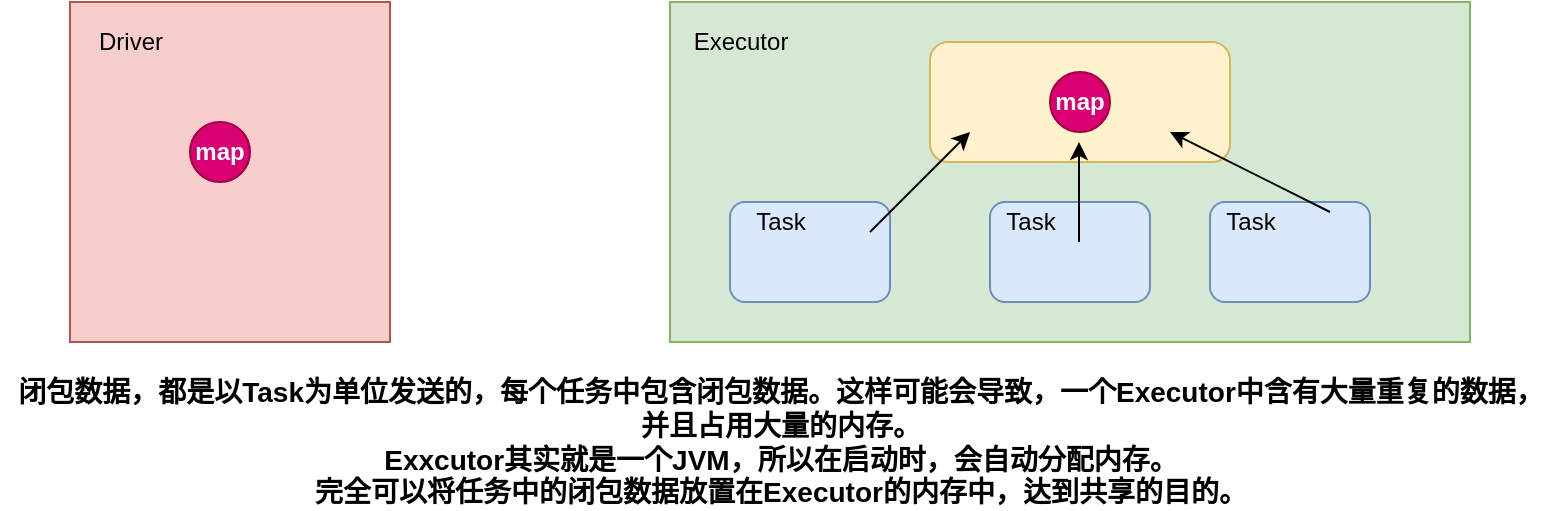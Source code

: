 <mxfile version="15.6.3" type="github">
  <diagram id="cOMReA-J-beGVJ15fwIQ" name="第 1 页">
    <mxGraphModel dx="1038" dy="491" grid="1" gridSize="10" guides="1" tooltips="1" connect="1" arrows="1" fold="1" page="1" pageScale="1" pageWidth="827" pageHeight="1169" math="0" shadow="0">
      <root>
        <mxCell id="0" />
        <mxCell id="1" parent="0" />
        <mxCell id="Tvu9H43cSBroIumsVcao-1" value="" style="rounded=0;whiteSpace=wrap;html=1;fillColor=#f8cecc;strokeColor=#b85450;" parent="1" vertex="1">
          <mxGeometry x="70" y="150" width="160" height="170" as="geometry" />
        </mxCell>
        <mxCell id="Tvu9H43cSBroIumsVcao-2" value="" style="rounded=0;whiteSpace=wrap;html=1;fillColor=#d5e8d4;strokeColor=#82b366;" parent="1" vertex="1">
          <mxGeometry x="370" y="150" width="400" height="170" as="geometry" />
        </mxCell>
        <mxCell id="Tvu9H43cSBroIumsVcao-3" value="" style="rounded=1;whiteSpace=wrap;html=1;fillColor=#fff2cc;strokeColor=#d6b656;" parent="1" vertex="1">
          <mxGeometry x="500" y="170" width="150" height="60" as="geometry" />
        </mxCell>
        <mxCell id="Tvu9H43cSBroIumsVcao-4" value="&lt;b&gt;map&lt;/b&gt;" style="ellipse;whiteSpace=wrap;html=1;aspect=fixed;fillColor=#d80073;fontColor=#ffffff;strokeColor=#A50040;" parent="1" vertex="1">
          <mxGeometry x="130" y="210" width="30" height="30" as="geometry" />
        </mxCell>
        <mxCell id="Tvu9H43cSBroIumsVcao-5" value="&lt;b&gt;map&lt;/b&gt;" style="ellipse;whiteSpace=wrap;html=1;aspect=fixed;fillColor=#d80073;fontColor=#ffffff;strokeColor=#A50040;" parent="1" vertex="1">
          <mxGeometry x="560" y="185" width="30" height="30" as="geometry" />
        </mxCell>
        <mxCell id="Tvu9H43cSBroIumsVcao-6" value="" style="rounded=1;whiteSpace=wrap;html=1;fillColor=#dae8fc;strokeColor=#6c8ebf;" parent="1" vertex="1">
          <mxGeometry x="400" y="250" width="80" height="50" as="geometry" />
        </mxCell>
        <mxCell id="Tvu9H43cSBroIumsVcao-7" value="" style="rounded=1;whiteSpace=wrap;html=1;fillColor=#dae8fc;strokeColor=#6c8ebf;" parent="1" vertex="1">
          <mxGeometry x="530" y="250" width="80" height="50" as="geometry" />
        </mxCell>
        <mxCell id="Tvu9H43cSBroIumsVcao-8" value="" style="rounded=1;whiteSpace=wrap;html=1;fillColor=#dae8fc;strokeColor=#6c8ebf;" parent="1" vertex="1">
          <mxGeometry x="640" y="250" width="80" height="50" as="geometry" />
        </mxCell>
        <mxCell id="Tvu9H43cSBroIumsVcao-9" value="Driver" style="text;html=1;resizable=0;autosize=1;align=center;verticalAlign=middle;points=[];fillColor=none;strokeColor=none;rounded=0;" parent="1" vertex="1">
          <mxGeometry x="75" y="160" width="50" height="20" as="geometry" />
        </mxCell>
        <mxCell id="Tvu9H43cSBroIumsVcao-10" value="Executor" style="text;html=1;resizable=0;autosize=1;align=center;verticalAlign=middle;points=[];fillColor=none;strokeColor=none;rounded=0;" parent="1" vertex="1">
          <mxGeometry x="375" y="160" width="60" height="20" as="geometry" />
        </mxCell>
        <mxCell id="Tvu9H43cSBroIumsVcao-11" value="Task" style="text;html=1;resizable=0;autosize=1;align=center;verticalAlign=middle;points=[];fillColor=none;strokeColor=none;rounded=0;" parent="1" vertex="1">
          <mxGeometry x="405" y="250" width="40" height="20" as="geometry" />
        </mxCell>
        <mxCell id="Tvu9H43cSBroIumsVcao-12" value="Task" style="text;html=1;resizable=0;autosize=1;align=center;verticalAlign=middle;points=[];fillColor=none;strokeColor=none;rounded=0;" parent="1" vertex="1">
          <mxGeometry x="530" y="250" width="40" height="20" as="geometry" />
        </mxCell>
        <mxCell id="Tvu9H43cSBroIumsVcao-13" value="Task" style="text;html=1;resizable=0;autosize=1;align=center;verticalAlign=middle;points=[];fillColor=none;strokeColor=none;rounded=0;" parent="1" vertex="1">
          <mxGeometry x="640" y="250" width="40" height="20" as="geometry" />
        </mxCell>
        <mxCell id="Tvu9H43cSBroIumsVcao-15" value="" style="endArrow=classic;html=1;rounded=0;" parent="1" edge="1">
          <mxGeometry width="50" height="50" relative="1" as="geometry">
            <mxPoint x="470" y="265" as="sourcePoint" />
            <mxPoint x="520" y="215" as="targetPoint" />
          </mxGeometry>
        </mxCell>
        <mxCell id="Tvu9H43cSBroIumsVcao-17" value="" style="endArrow=classic;html=1;rounded=0;" parent="1" edge="1">
          <mxGeometry width="50" height="50" relative="1" as="geometry">
            <mxPoint x="700" y="255" as="sourcePoint" />
            <mxPoint x="620" y="215" as="targetPoint" />
          </mxGeometry>
        </mxCell>
        <mxCell id="Tvu9H43cSBroIumsVcao-18" value="" style="endArrow=classic;html=1;rounded=0;" parent="1" edge="1">
          <mxGeometry width="50" height="50" relative="1" as="geometry">
            <mxPoint x="574.5" y="270" as="sourcePoint" />
            <mxPoint x="574.5" y="220" as="targetPoint" />
          </mxGeometry>
        </mxCell>
        <mxCell id="_Haoon6mgfmn8RdKX46G-1" value="&lt;b&gt;&lt;font style=&quot;font-size: 14px&quot;&gt;闭包数据，都是以Task为单位发送的，每个任务中包含闭包数据。这样可能会导致，一个Executor中含有大量重复的数据，&lt;br&gt;并且占用大量的内存。&lt;br&gt;Exxcutor其实就是一个JVM，所以在启动时，会自动分配内存。&lt;br&gt;完全可以将任务中的闭包数据放置在Executor的内存中，达到共享的目的。&lt;/font&gt;&lt;/b&gt;" style="text;html=1;resizable=0;autosize=1;align=center;verticalAlign=middle;points=[];fillColor=none;strokeColor=none;rounded=0;" parent="1" vertex="1">
          <mxGeometry x="35" y="340" width="780" height="60" as="geometry" />
        </mxCell>
      </root>
    </mxGraphModel>
  </diagram>
</mxfile>
